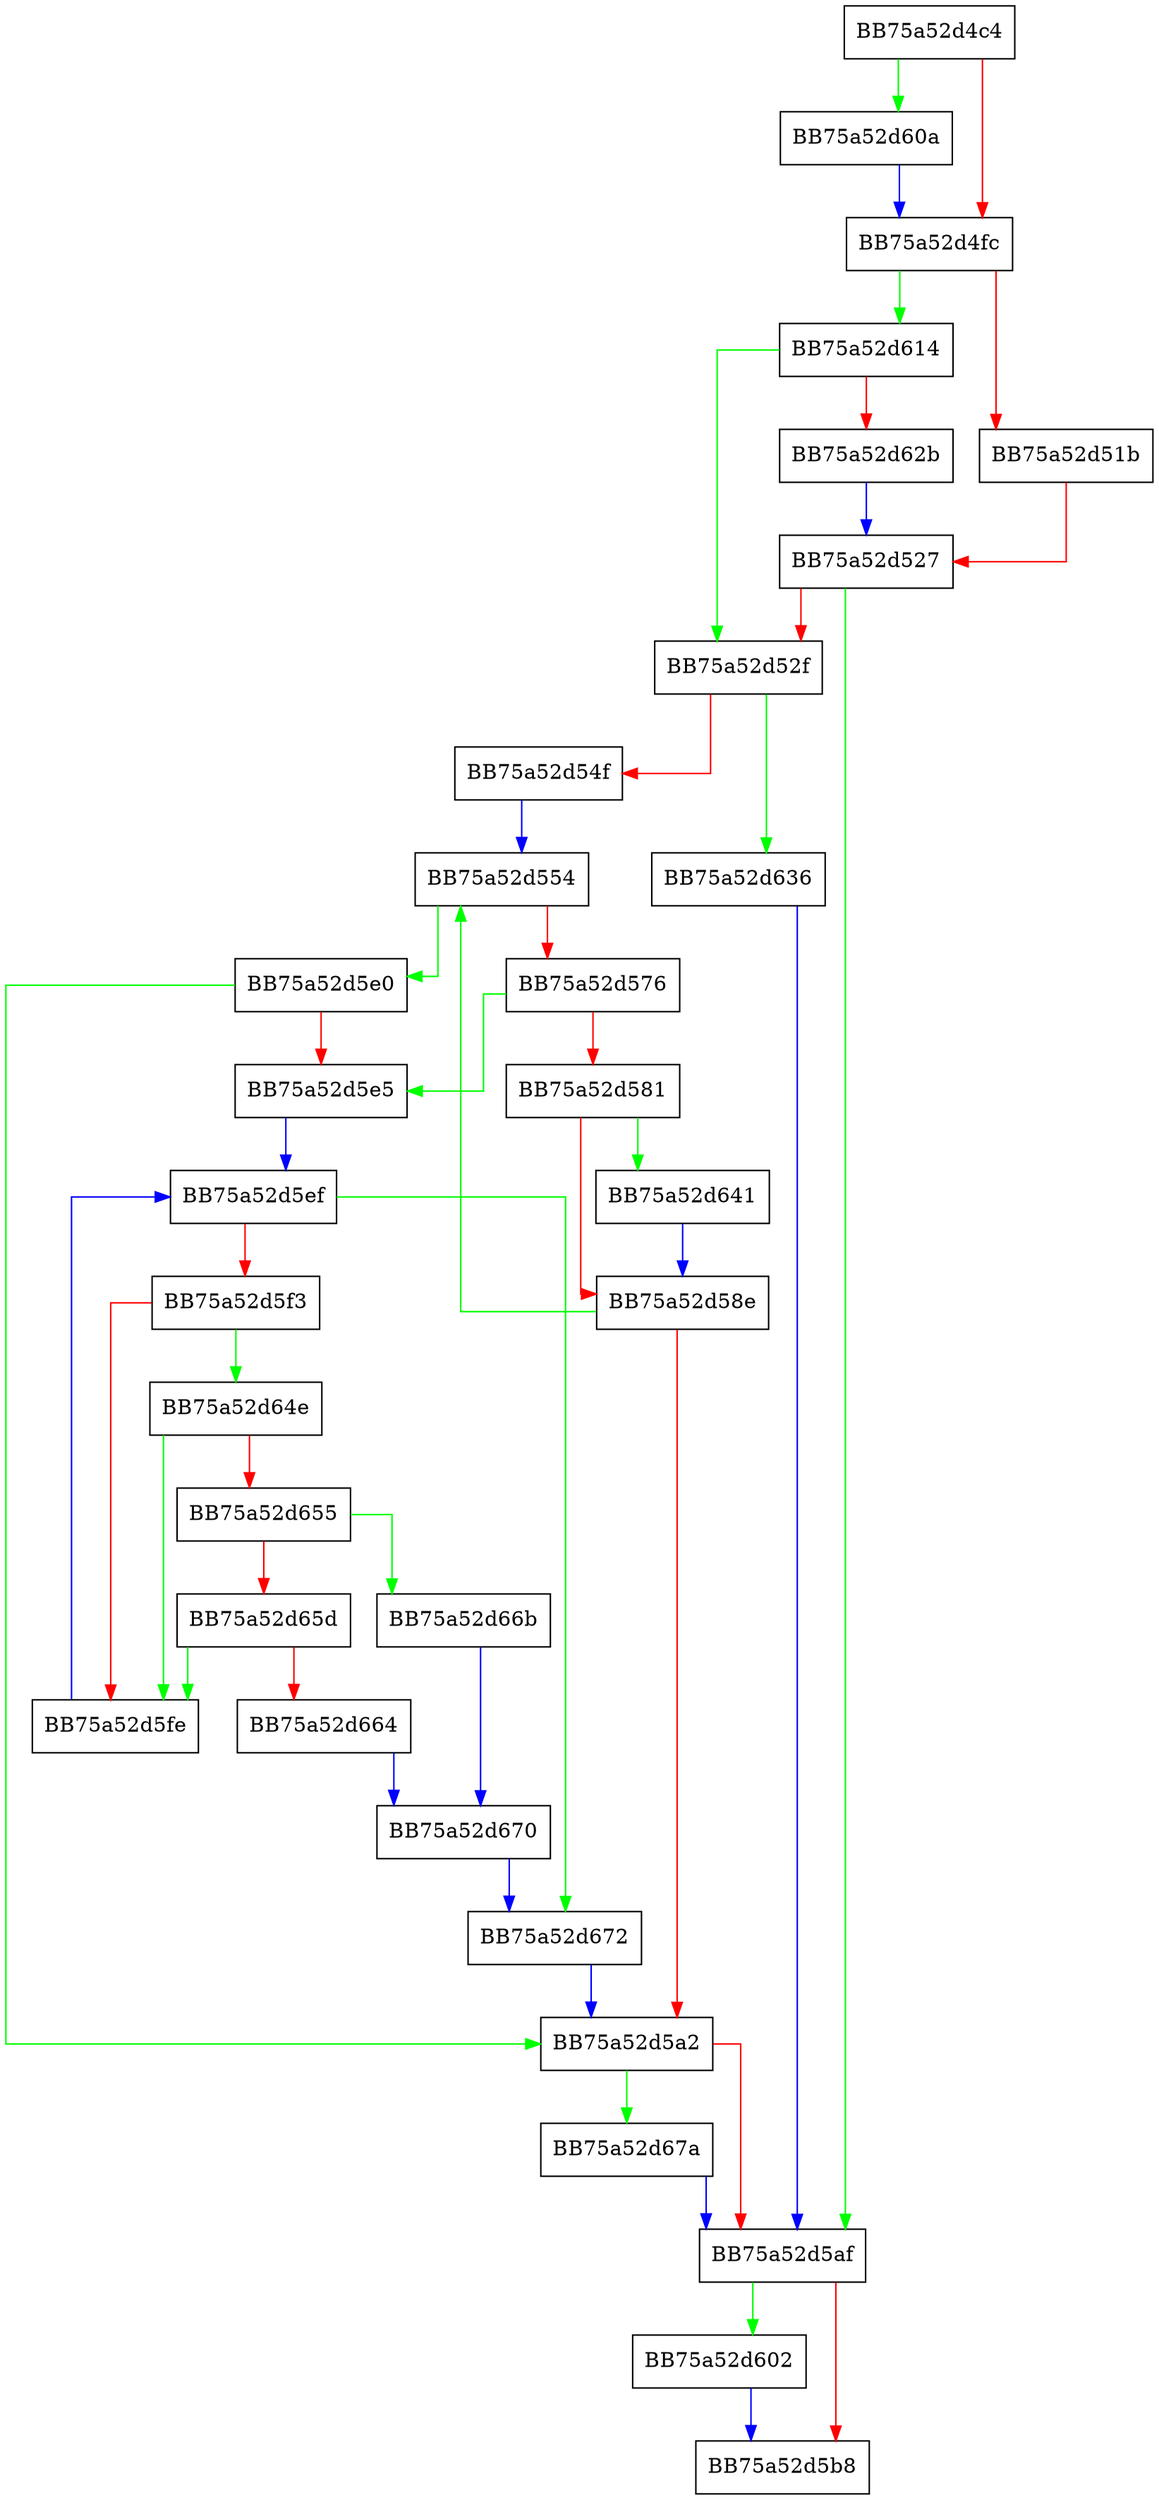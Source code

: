 digraph GetPrivilegeState {
  node [shape="box"];
  graph [splines=ortho];
  BB75a52d4c4 -> BB75a52d60a [color="green"];
  BB75a52d4c4 -> BB75a52d4fc [color="red"];
  BB75a52d4fc -> BB75a52d614 [color="green"];
  BB75a52d4fc -> BB75a52d51b [color="red"];
  BB75a52d51b -> BB75a52d527 [color="red"];
  BB75a52d527 -> BB75a52d5af [color="green"];
  BB75a52d527 -> BB75a52d52f [color="red"];
  BB75a52d52f -> BB75a52d636 [color="green"];
  BB75a52d52f -> BB75a52d54f [color="red"];
  BB75a52d54f -> BB75a52d554 [color="blue"];
  BB75a52d554 -> BB75a52d5e0 [color="green"];
  BB75a52d554 -> BB75a52d576 [color="red"];
  BB75a52d576 -> BB75a52d5e5 [color="green"];
  BB75a52d576 -> BB75a52d581 [color="red"];
  BB75a52d581 -> BB75a52d641 [color="green"];
  BB75a52d581 -> BB75a52d58e [color="red"];
  BB75a52d58e -> BB75a52d554 [color="green"];
  BB75a52d58e -> BB75a52d5a2 [color="red"];
  BB75a52d5a2 -> BB75a52d67a [color="green"];
  BB75a52d5a2 -> BB75a52d5af [color="red"];
  BB75a52d5af -> BB75a52d602 [color="green"];
  BB75a52d5af -> BB75a52d5b8 [color="red"];
  BB75a52d5e0 -> BB75a52d5a2 [color="green"];
  BB75a52d5e0 -> BB75a52d5e5 [color="red"];
  BB75a52d5e5 -> BB75a52d5ef [color="blue"];
  BB75a52d5ef -> BB75a52d672 [color="green"];
  BB75a52d5ef -> BB75a52d5f3 [color="red"];
  BB75a52d5f3 -> BB75a52d64e [color="green"];
  BB75a52d5f3 -> BB75a52d5fe [color="red"];
  BB75a52d5fe -> BB75a52d5ef [color="blue"];
  BB75a52d602 -> BB75a52d5b8 [color="blue"];
  BB75a52d60a -> BB75a52d4fc [color="blue"];
  BB75a52d614 -> BB75a52d52f [color="green"];
  BB75a52d614 -> BB75a52d62b [color="red"];
  BB75a52d62b -> BB75a52d527 [color="blue"];
  BB75a52d636 -> BB75a52d5af [color="blue"];
  BB75a52d641 -> BB75a52d58e [color="blue"];
  BB75a52d64e -> BB75a52d5fe [color="green"];
  BB75a52d64e -> BB75a52d655 [color="red"];
  BB75a52d655 -> BB75a52d66b [color="green"];
  BB75a52d655 -> BB75a52d65d [color="red"];
  BB75a52d65d -> BB75a52d5fe [color="green"];
  BB75a52d65d -> BB75a52d664 [color="red"];
  BB75a52d664 -> BB75a52d670 [color="blue"];
  BB75a52d66b -> BB75a52d670 [color="blue"];
  BB75a52d670 -> BB75a52d672 [color="blue"];
  BB75a52d672 -> BB75a52d5a2 [color="blue"];
  BB75a52d67a -> BB75a52d5af [color="blue"];
}